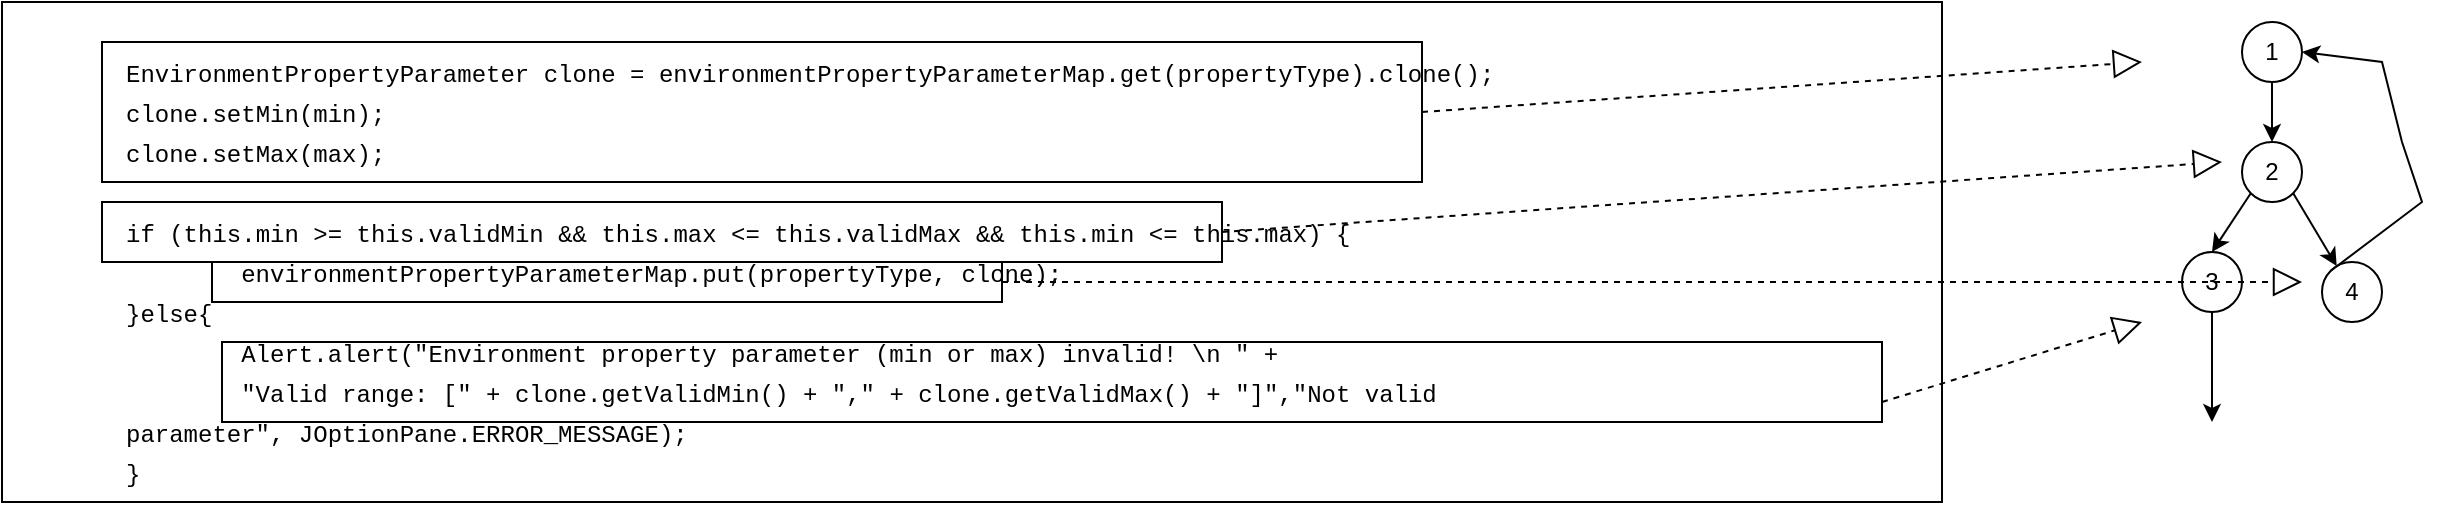 <mxfile version="20.6.0" type="device"><diagram id="JAawn5VvNUsUhoJ8r_4r" name="Page-1"><mxGraphModel dx="1632" dy="376" grid="1" gridSize="10" guides="1" tooltips="1" connect="1" arrows="1" fold="1" page="1" pageScale="1" pageWidth="850" pageHeight="1100" math="0" shadow="0"><root><mxCell id="0"/><mxCell id="1" parent="0"/><mxCell id="3Siyv3YfE_DfTFpsKfaN-4" value="&lt;table style=&quot;box-sizing: border-box; border-spacing: 0px; border-collapse: collapse; tab-size: 8; font-family: -apple-system, BlinkMacSystemFont, &amp;quot;Segoe UI&amp;quot;, &amp;quot;Noto Sans&amp;quot;, Helvetica, Arial, sans-serif, &amp;quot;Apple Color Emoji&amp;quot;, &amp;quot;Segoe UI Emoji&amp;quot;; font-size: 14px; font-style: normal; font-variant-ligatures: normal; font-variant-caps: normal; font-weight: 400; letter-spacing: normal; orphans: 2; text-align: start; text-transform: none; widows: 2; word-spacing: 0px; -webkit-text-stroke-width: 0px; text-decoration-thickness: initial; text-decoration-style: initial; text-decoration-color: initial;&quot; data-tagsearch-path=&quot;Code/src/main/java/com/ucc/ControlSystem/ControlSystem/InputParameters/InputParameterProcessor.java&quot; data-tagsearch-lang=&quot;Java&quot; data-paste-markdown-skip=&quot;&quot; data-tab-size=&quot;8&quot; class=&quot;highlight tab-size js-file-line-container js-code-nav-container js-tagsearch-file&quot; data-hpc=&quot;&quot;&gt;&lt;tbody style=&quot;box-sizing: border-box;&quot;&gt;&lt;tr style=&quot;box-sizing: border-box;&quot;&gt;&lt;td style=&quot;box-sizing: border-box; padding: 0px 10px; position: relative; line-height: 20px; vertical-align: top; display: table-cell; overflow: visible; font-family: ui-monospace, SFMono-Regular, &amp;quot;SF Mono&amp;quot;, Menlo, Consolas, &amp;quot;Liberation Mono&amp;quot;, monospace; font-size: 12px; color: var(--color-fg-default); overflow-wrap: anywhere;&quot; class=&quot;blob-code blob-code-inner js-file-line&quot; id=&quot;LC93&quot;&gt;&lt;span style=&quot;&quot;&gt;&lt;/span&gt;&lt;br&gt;&lt;/td&gt;&lt;/tr&gt;&lt;tr style=&quot;box-sizing: border-box; background-color: transparent;&quot;&gt;&lt;td style=&quot;box-sizing: border-box; padding: 0px 10px; position: relative; width: 50px; min-width: 50px; font-family: ui-monospace, SFMono-Regular, &amp;quot;SF Mono&amp;quot;, Menlo, Consolas, &amp;quot;Liberation Mono&amp;quot;, monospace; font-size: 12px; line-height: 20px; color: var(--color-fg-subtle); text-align: right; vertical-align: top; cursor: pointer; user-select: none;&quot; data-line-number=&quot;94&quot; class=&quot;blob-num js-line-number js-code-nav-line-number js-blob-rnum&quot; id=&quot;L94&quot;&gt;&lt;/td&gt;&lt;td style=&quot;box-sizing: border-box; padding: 0px 10px; position: relative; line-height: 20px; vertical-align: top; display: table-cell; overflow: visible; font-family: ui-monospace, SFMono-Regular, &amp;quot;SF Mono&amp;quot;, Menlo, Consolas, &amp;quot;Liberation Mono&amp;quot;, monospace; font-size: 12px; overflow-wrap: anywhere;&quot; class=&quot;blob-code blob-code-inner js-file-line&quot; id=&quot;LC94&quot;&gt;        &lt;span style=&quot;box-sizing: border-box;&quot; class=&quot;pl-s1&quot;&gt;EnvironmentPropertyParameter clone = environmentPropertyParameterMap.&lt;span style=&quot;box-sizing: border-box;&quot; class=&quot;pl-en&quot;&gt;get&lt;/span&gt;(&lt;span style=&quot;box-sizing: border-box;&quot; class=&quot;pl-s1&quot;&gt;propertyType&lt;/span&gt;).&lt;span style=&quot;box-sizing: border-box;&quot; class=&quot;pl-en&quot;&gt;clone&lt;/span&gt;();&lt;br&gt;&lt;/span&gt;clone&lt;span style=&quot;background-color: transparent;&quot;&gt;.&lt;/span&gt;&lt;span style=&quot;color: var(--color-prettylights-syntax-entity); background-color: transparent; box-sizing: border-box;&quot; class=&quot;pl-en&quot;&gt;setMin&lt;/span&gt;&lt;span style=&quot;color: var(--color-fg-default); background-color: transparent;&quot;&gt;(&lt;/span&gt;&lt;span style=&quot;color: var(--color-fg-default); background-color: transparent; box-sizing: border-box;&quot; class=&quot;pl-s1&quot;&gt;min&lt;/span&gt;&lt;span style=&quot;color: var(--color-fg-default); background-color: transparent;&quot;&gt;);&lt;/span&gt;&lt;/td&gt;&lt;/tr&gt;&lt;tr style=&quot;box-sizing: border-box;&quot;&gt;&lt;td style=&quot;box-sizing: border-box; padding: 0px 10px; position: relative; width: 50px; min-width: 50px; font-family: ui-monospace, SFMono-Regular, &amp;quot;SF Mono&amp;quot;, Menlo, Consolas, &amp;quot;Liberation Mono&amp;quot;, monospace; font-size: 12px; line-height: 20px; color: var(--color-fg-subtle); text-align: right; vertical-align: top; cursor: pointer; user-select: none;&quot; data-line-number=&quot;95&quot; class=&quot;blob-num js-line-number js-code-nav-line-number js-blob-rnum&quot; id=&quot;L95&quot;&gt;&lt;/td&gt;&lt;td style=&quot;box-sizing: border-box; padding: 0px 10px; position: relative; line-height: 20px; vertical-align: top; display: table-cell; overflow: visible; font-family: ui-monospace, SFMono-Regular, &amp;quot;SF Mono&amp;quot;, Menlo, Consolas, &amp;quot;Liberation Mono&amp;quot;, monospace; font-size: 12px; color: var(--color-fg-default); overflow-wrap: anywhere;&quot; class=&quot;blob-code blob-code-inner js-file-line&quot; id=&quot;LC95&quot;&gt;        &lt;span style=&quot;box-sizing: border-box;&quot; class=&quot;pl-s1&quot;&gt;clone&lt;/span&gt;.&lt;span style=&quot;box-sizing: border-box; color: var(--color-prettylights-syntax-entity);&quot; class=&quot;pl-en&quot;&gt;setMax&lt;/span&gt;(&lt;span style=&quot;box-sizing: border-box;&quot; class=&quot;pl-s1&quot;&gt;max&lt;/span&gt;);&lt;/td&gt;&lt;/tr&gt;&lt;tr style=&quot;box-sizing: border-box; background-color: transparent;&quot;&gt;&lt;td style=&quot;box-sizing: border-box; padding: 0px 10px; position: relative; width: 50px; min-width: 50px; font-family: ui-monospace, SFMono-Regular, &amp;quot;SF Mono&amp;quot;, Menlo, Consolas, &amp;quot;Liberation Mono&amp;quot;, monospace; font-size: 12px; line-height: 20px; color: var(--color-fg-subtle); text-align: right; vertical-align: top; cursor: pointer; user-select: none;&quot; data-line-number=&quot;96&quot; class=&quot;blob-num js-line-number js-code-nav-line-number js-blob-rnum&quot; id=&quot;L96&quot;&gt;&lt;/td&gt;&lt;td style=&quot;box-sizing: border-box; padding: 0px 10px; position: relative; line-height: 20px; vertical-align: top; display: table-cell; overflow: visible; font-family: ui-monospace, SFMono-Regular, &amp;quot;SF Mono&amp;quot;, Menlo, Consolas, &amp;quot;Liberation Mono&amp;quot;, monospace; font-size: 12px; color: var(--color-fg-default); overflow-wrap: anywhere;&quot; class=&quot;blob-code blob-code-inner js-file-line&quot; id=&quot;LC96&quot;&gt;&lt;br&gt;&lt;/td&gt;&lt;/tr&gt;&lt;tr style=&quot;box-sizing: border-box;&quot;&gt;&lt;td style=&quot;box-sizing: border-box; padding: 0px 10px; position: relative; width: 50px; min-width: 50px; font-family: ui-monospace, SFMono-Regular, &amp;quot;SF Mono&amp;quot;, Menlo, Consolas, &amp;quot;Liberation Mono&amp;quot;, monospace; font-size: 12px; line-height: 20px; color: var(--color-fg-subtle); text-align: right; vertical-align: top; cursor: pointer; user-select: none;&quot; data-line-number=&quot;97&quot; class=&quot;blob-num js-line-number js-code-nav-line-number js-blob-rnum&quot; id=&quot;L97&quot;&gt;&lt;/td&gt;&lt;td style=&quot;box-sizing: border-box; padding: 0px 10px; position: relative; line-height: 20px; vertical-align: top; display: table-cell; overflow: visible; font-family: ui-monospace, SFMono-Regular, &amp;quot;SF Mono&amp;quot;, Menlo, Consolas, &amp;quot;Liberation Mono&amp;quot;, monospace; font-size: 12px; overflow-wrap: anywhere;&quot; class=&quot;blob-code blob-code-inner js-file-line&quot; id=&quot;LC97&quot;&gt;        &lt;span style=&quot;color: var(--color-prettylights-syntax-keyword); box-sizing: border-box;&quot; class=&quot;pl-k&quot;&gt;if&lt;/span&gt;&lt;font color=&quot;rgba(0, 0, 0, 0)&quot;&gt; &lt;/font&gt;(this.&lt;span style=&quot;box-sizing: border-box;&quot; class=&quot;pl-s1&quot;&gt;min&lt;/span&gt; &amp;gt;= &lt;span style=&quot;box-sizing: border-box;&quot; class=&quot;pl-smi&quot;&gt;this&lt;/span&gt;.&lt;span style=&quot;box-sizing: border-box;&quot; class=&quot;pl-s1&quot;&gt;validMin&lt;/span&gt; &amp;amp;&amp;amp; &lt;span style=&quot;box-sizing: border-box;&quot; class=&quot;pl-smi&quot;&gt;this&lt;/span&gt;.&lt;span style=&quot;box-sizing: border-box;&quot; class=&quot;pl-s1&quot;&gt;max&lt;/span&gt; &amp;lt;= &lt;span style=&quot;box-sizing: border-box;&quot; class=&quot;pl-smi&quot;&gt;this&lt;/span&gt;.&lt;span style=&quot;box-sizing: border-box;&quot; class=&quot;pl-s1&quot;&gt;validMax&lt;/span&gt; &amp;amp;&amp;amp; &lt;span style=&quot;box-sizing: border-box;&quot; class=&quot;pl-smi&quot;&gt;this&lt;/span&gt;.&lt;span style=&quot;box-sizing: border-box;&quot; class=&quot;pl-s1&quot;&gt;min&lt;/span&gt; &amp;lt;= &lt;span style=&quot;box-sizing: border-box;&quot; class=&quot;pl-smi&quot;&gt;this&lt;/span&gt;.&lt;span style=&quot;box-sizing: border-box;&quot; class=&quot;pl-s1&quot;&gt;max&lt;/span&gt;) {&lt;br&gt;&lt;/td&gt;&lt;/tr&gt;&lt;tr style=&quot;box-sizing: border-box; background-color: transparent;&quot;&gt;&lt;td style=&quot;box-sizing: border-box; padding: 0px 10px; position: relative; width: 50px; min-width: 50px; font-family: ui-monospace, SFMono-Regular, &amp;quot;SF Mono&amp;quot;, Menlo, Consolas, &amp;quot;Liberation Mono&amp;quot;, monospace; font-size: 12px; line-height: 20px; color: var(--color-fg-subtle); text-align: right; vertical-align: top; cursor: pointer; user-select: none;&quot; data-line-number=&quot;98&quot; class=&quot;blob-num js-line-number js-code-nav-line-number js-blob-rnum&quot; id=&quot;L98&quot;&gt;&lt;/td&gt;&lt;td style=&quot;box-sizing: border-box; padding: 0px 10px; position: relative; line-height: 20px; vertical-align: top; display: table-cell; overflow: visible; font-family: ui-monospace, SFMono-Regular, &amp;quot;SF Mono&amp;quot;, Menlo, Consolas, &amp;quot;Liberation Mono&amp;quot;, monospace; font-size: 12px; color: var(--color-fg-default); overflow-wrap: anywhere;&quot; class=&quot;blob-code blob-code-inner js-file-line&quot; id=&quot;LC98&quot;&gt;            &lt;span style=&quot;box-sizing: border-box;&quot; class=&quot;pl-s1&quot;&gt;&lt;span style=&quot;white-space: pre;&quot;&gt;&#9;&lt;/span&gt;environmentPropertyParameterMap&lt;/span&gt;.&lt;span style=&quot;box-sizing: border-box; color: var(--color-prettylights-syntax-entity);&quot; class=&quot;pl-en&quot;&gt;put&lt;/span&gt;(&lt;span style=&quot;box-sizing: border-box;&quot; class=&quot;pl-s1&quot;&gt;propertyType&lt;/span&gt;, &lt;span style=&quot;box-sizing: border-box;&quot; class=&quot;pl-s1&quot;&gt;clone&lt;/span&gt;);&lt;/td&gt;&lt;/tr&gt;&lt;tr style=&quot;box-sizing: border-box;&quot;&gt;&lt;td style=&quot;box-sizing: border-box; padding: 0px 10px; position: relative; width: 50px; min-width: 50px; font-family: ui-monospace, SFMono-Regular, &amp;quot;SF Mono&amp;quot;, Menlo, Consolas, &amp;quot;Liberation Mono&amp;quot;, monospace; font-size: 12px; line-height: 20px; color: var(--color-fg-subtle); text-align: right; vertical-align: top; cursor: pointer; user-select: none;&quot; data-line-number=&quot;99&quot; class=&quot;blob-num js-line-number js-code-nav-line-number js-blob-rnum&quot; id=&quot;L99&quot;&gt;&lt;/td&gt;&lt;td style=&quot;box-sizing: border-box; padding: 0px 10px; position: relative; line-height: 20px; vertical-align: top; display: table-cell; overflow: visible; font-family: ui-monospace, SFMono-Regular, &amp;quot;SF Mono&amp;quot;, Menlo, Consolas, &amp;quot;Liberation Mono&amp;quot;, monospace; font-size: 12px; color: var(--color-fg-default); overflow-wrap: anywhere;&quot; class=&quot;blob-code blob-code-inner js-file-line&quot; id=&quot;LC99&quot;&gt;        }&lt;span style=&quot;box-sizing: border-box; color: var(--color-prettylights-syntax-keyword);&quot; class=&quot;pl-k&quot;&gt;else&lt;/span&gt;{&lt;/td&gt;&lt;/tr&gt;&lt;tr style=&quot;box-sizing: border-box; background-color: transparent;&quot;&gt;&lt;td style=&quot;box-sizing: border-box; padding: 0px 10px; position: relative; width: 50px; min-width: 50px; font-family: ui-monospace, SFMono-Regular, &amp;quot;SF Mono&amp;quot;, Menlo, Consolas, &amp;quot;Liberation Mono&amp;quot;, monospace; font-size: 12px; line-height: 20px; color: var(--color-fg-subtle); text-align: right; vertical-align: top; cursor: pointer; user-select: none;&quot; data-line-number=&quot;100&quot; class=&quot;blob-num js-line-number js-code-nav-line-number js-blob-rnum&quot; id=&quot;L100&quot;&gt;&lt;/td&gt;&lt;td style=&quot;box-sizing: border-box; padding: 0px 10px; position: relative; line-height: 20px; vertical-align: top; display: table-cell; overflow: visible; font-family: ui-monospace, SFMono-Regular, &amp;quot;SF Mono&amp;quot;, Menlo, Consolas, &amp;quot;Liberation Mono&amp;quot;, monospace; font-size: 12px; color: var(--color-fg-default); overflow-wrap: anywhere;&quot; class=&quot;blob-code blob-code-inner js-file-line&quot; id=&quot;LC100&quot;&gt;            &lt;span style=&quot;box-sizing: border-box;&quot; class=&quot;pl-s1&quot;&gt;&lt;span style=&quot;white-space: pre;&quot;&gt;&#9;&lt;/span&gt;Alert&lt;/span&gt;.&lt;span style=&quot;box-sizing: border-box; color: var(--color-prettylights-syntax-entity);&quot; class=&quot;pl-en&quot;&gt;alert&lt;/span&gt;(&lt;span style=&quot;box-sizing: border-box; color: var(--color-prettylights-syntax-string);&quot; class=&quot;pl-s&quot;&gt;&quot;Environment property parameter (min or max) invalid! \n &quot;&lt;/span&gt; +&lt;/td&gt;&lt;/tr&gt;&lt;tr style=&quot;box-sizing: border-box;&quot;&gt;&lt;td style=&quot;box-sizing: border-box; padding: 0px 10px; position: relative; width: 50px; min-width: 50px; font-family: ui-monospace, SFMono-Regular, &amp;quot;SF Mono&amp;quot;, Menlo, Consolas, &amp;quot;Liberation Mono&amp;quot;, monospace; font-size: 12px; line-height: 20px; color: var(--color-fg-subtle); text-align: right; vertical-align: top; cursor: pointer; user-select: none;&quot; data-line-number=&quot;101&quot; class=&quot;blob-num js-line-number js-code-nav-line-number js-blob-rnum&quot; id=&quot;L101&quot;&gt;&lt;/td&gt;&lt;td style=&quot;box-sizing: border-box; padding: 0px 10px; position: relative; line-height: 20px; vertical-align: top; display: table-cell; overflow: visible; font-family: ui-monospace, SFMono-Regular, &amp;quot;SF Mono&amp;quot;, Menlo, Consolas, &amp;quot;Liberation Mono&amp;quot;, monospace; font-size: 12px; color: var(--color-fg-default); overflow-wrap: anywhere;&quot; class=&quot;blob-code blob-code-inner js-file-line&quot; id=&quot;LC101&quot;&gt;                    &lt;span style=&quot;box-sizing: border-box; color: var(--color-prettylights-syntax-string);&quot; class=&quot;pl-s&quot;&gt;&lt;span style=&quot;white-space: pre;&quot;&gt;&#9;&lt;/span&gt;&quot;Valid range: [&quot;&lt;/span&gt; + &lt;span style=&quot;box-sizing: border-box;&quot; class=&quot;pl-s1&quot;&gt;clone&lt;/span&gt;.&lt;span style=&quot;box-sizing: border-box; color: var(--color-prettylights-syntax-entity);&quot; class=&quot;pl-en&quot;&gt;getValidMin&lt;/span&gt;() + &lt;span style=&quot;box-sizing: border-box; color: var(--color-prettylights-syntax-string);&quot; class=&quot;pl-s&quot;&gt;&quot;,&quot;&lt;/span&gt; + &lt;span style=&quot;box-sizing: border-box;&quot; class=&quot;pl-s1&quot;&gt;clone&lt;/span&gt;.&lt;span style=&quot;box-sizing: border-box; color: var(--color-prettylights-syntax-entity);&quot; class=&quot;pl-en&quot;&gt;getValidMax&lt;/span&gt;() + &lt;span style=&quot;box-sizing: border-box; color: var(--color-prettylights-syntax-string);&quot; class=&quot;pl-s&quot;&gt;&quot;]&quot;&lt;/span&gt;,&lt;span style=&quot;box-sizing: border-box; color: var(--color-prettylights-syntax-string);&quot; class=&quot;pl-s&quot;&gt;&quot;Not valid parameter&quot;&lt;/span&gt;,&amp;nbsp;&lt;span style=&quot;box-sizing: border-box; color: var(--color-prettylights-syntax-storage-modifier-import);&quot; class=&quot;pl-smi&quot;&gt;JOptionPane&lt;/span&gt;.&lt;span style=&quot;box-sizing: border-box; color: var(--color-prettylights-syntax-constant);&quot; class=&quot;pl-c1&quot;&gt;ERROR_MESSAGE&lt;/span&gt;);&lt;/td&gt;&lt;/tr&gt;&lt;tr style=&quot;box-sizing: border-box; background-color: transparent;&quot;&gt;&lt;td style=&quot;box-sizing: border-box; padding: 0px 10px; position: relative; width: 50px; min-width: 50px; font-family: ui-monospace, SFMono-Regular, &amp;quot;SF Mono&amp;quot;, Menlo, Consolas, &amp;quot;Liberation Mono&amp;quot;, monospace; font-size: 12px; line-height: 20px; color: var(--color-fg-subtle); text-align: right; vertical-align: top; cursor: pointer; user-select: none;&quot; data-line-number=&quot;102&quot; class=&quot;blob-num js-line-number js-code-nav-line-number js-blob-rnum&quot; id=&quot;L102&quot;&gt;&lt;/td&gt;&lt;td style=&quot;box-sizing: border-box; padding: 0px 10px; position: relative; line-height: 20px; vertical-align: top; display: table-cell; overflow: visible; font-family: ui-monospace, SFMono-Regular, &amp;quot;SF Mono&amp;quot;, Menlo, Consolas, &amp;quot;Liberation Mono&amp;quot;, monospace; font-size: 12px; color: var(--color-fg-default); overflow-wrap: anywhere;&quot; class=&quot;blob-code blob-code-inner js-file-line&quot; id=&quot;LC102&quot;&gt;        }&lt;/td&gt;&lt;/tr&gt;&lt;/tbody&gt;&lt;/table&gt;" style="text;whiteSpace=wrap;html=1;strokeColor=#000000;" vertex="1" parent="1"><mxGeometry x="-650" width="970" height="250" as="geometry"/></mxCell><mxCell id="3Siyv3YfE_DfTFpsKfaN-15" value="" style="rounded=0;whiteSpace=wrap;html=1;labelBackgroundColor=none;strokeColor=#000000;fontColor=#000000;fillColor=none;" vertex="1" parent="1"><mxGeometry x="-540" y="170" width="830" height="40" as="geometry"/></mxCell><mxCell id="3Siyv3YfE_DfTFpsKfaN-14" value="" style="rounded=0;whiteSpace=wrap;html=1;labelBackgroundColor=none;strokeColor=#000000;fontColor=#000000;fillColor=none;" vertex="1" parent="1"><mxGeometry x="-545" y="130" width="395" height="20" as="geometry"/></mxCell><mxCell id="3Siyv3YfE_DfTFpsKfaN-13" value="" style="rounded=0;whiteSpace=wrap;html=1;labelBackgroundColor=none;strokeColor=#000000;fontColor=#000000;fillColor=none;" vertex="1" parent="1"><mxGeometry x="-600" y="100" width="560" height="30" as="geometry"/></mxCell><mxCell id="3Siyv3YfE_DfTFpsKfaN-12" value="" style="rounded=0;whiteSpace=wrap;html=1;labelBackgroundColor=none;strokeColor=#000000;fontColor=#000000;fillColor=none;" vertex="1" parent="1"><mxGeometry x="-600" y="20" width="660" height="70" as="geometry"/></mxCell><mxCell id="3Siyv3YfE_DfTFpsKfaN-3" style="edgeStyle=orthogonalEdgeStyle;rounded=0;orthogonalLoop=1;jettySize=auto;html=1;" edge="1" parent="1" source="3Siyv3YfE_DfTFpsKfaN-1" target="3Siyv3YfE_DfTFpsKfaN-2"><mxGeometry relative="1" as="geometry"/></mxCell><mxCell id="3Siyv3YfE_DfTFpsKfaN-1" value="1" style="ellipse;whiteSpace=wrap;html=1;aspect=fixed;" vertex="1" parent="1"><mxGeometry x="470" y="10" width="30" height="30" as="geometry"/></mxCell><mxCell id="3Siyv3YfE_DfTFpsKfaN-2" value="2" style="ellipse;whiteSpace=wrap;html=1;aspect=fixed;" vertex="1" parent="1"><mxGeometry x="470" y="70" width="30" height="30" as="geometry"/></mxCell><mxCell id="3Siyv3YfE_DfTFpsKfaN-5" value="4" style="ellipse;whiteSpace=wrap;html=1;aspect=fixed;labelBackgroundColor=none;strokeColor=#000000;fontColor=#000000;" vertex="1" parent="1"><mxGeometry x="510" y="130" width="30" height="30" as="geometry"/></mxCell><mxCell id="3Siyv3YfE_DfTFpsKfaN-6" value="3" style="ellipse;whiteSpace=wrap;html=1;aspect=fixed;labelBackgroundColor=none;strokeColor=#000000;fontColor=#000000;" vertex="1" parent="1"><mxGeometry x="440" y="125" width="30" height="30" as="geometry"/></mxCell><mxCell id="3Siyv3YfE_DfTFpsKfaN-7" value="" style="endArrow=classic;html=1;rounded=0;fontColor=#000000;exitX=1;exitY=1;exitDx=0;exitDy=0;" edge="1" parent="1" source="3Siyv3YfE_DfTFpsKfaN-2" target="3Siyv3YfE_DfTFpsKfaN-5"><mxGeometry width="50" height="50" relative="1" as="geometry"><mxPoint x="500" y="250" as="sourcePoint"/><mxPoint x="550" y="200" as="targetPoint"/></mxGeometry></mxCell><mxCell id="3Siyv3YfE_DfTFpsKfaN-8" value="" style="endArrow=classic;html=1;rounded=0;fontColor=#000000;exitX=0;exitY=1;exitDx=0;exitDy=0;entryX=0.5;entryY=0;entryDx=0;entryDy=0;" edge="1" parent="1" source="3Siyv3YfE_DfTFpsKfaN-2" target="3Siyv3YfE_DfTFpsKfaN-6"><mxGeometry width="50" height="50" relative="1" as="geometry"><mxPoint x="500" y="250" as="sourcePoint"/><mxPoint x="550" y="200" as="targetPoint"/></mxGeometry></mxCell><mxCell id="3Siyv3YfE_DfTFpsKfaN-10" value="" style="endArrow=classic;html=1;rounded=0;fontColor=#000000;exitX=0.5;exitY=1;exitDx=0;exitDy=0;" edge="1" parent="1" source="3Siyv3YfE_DfTFpsKfaN-6"><mxGeometry width="50" height="50" relative="1" as="geometry"><mxPoint x="490" y="260" as="sourcePoint"/><mxPoint x="455" y="210" as="targetPoint"/></mxGeometry></mxCell><mxCell id="3Siyv3YfE_DfTFpsKfaN-11" value="" style="endArrow=classic;html=1;rounded=0;fontColor=#000000;entryX=0;entryY=0;entryDx=0;entryDy=0;exitX=0;exitY=0;exitDx=0;exitDy=0;" edge="1" parent="1" source="3Siyv3YfE_DfTFpsKfaN-5"><mxGeometry width="50" height="50" relative="1" as="geometry"><mxPoint x="240" y="150" as="sourcePoint"/><mxPoint x="500" y="25" as="targetPoint"/><Array as="points"><mxPoint x="560" y="100"/><mxPoint x="550" y="70"/><mxPoint x="540" y="30"/></Array></mxGeometry></mxCell><mxCell id="3Siyv3YfE_DfTFpsKfaN-20" value="" style="endArrow=block;dashed=1;endFill=0;endSize=12;html=1;rounded=0;fontColor=#000000;exitX=1;exitY=0.5;exitDx=0;exitDy=0;" edge="1" parent="1" source="3Siyv3YfE_DfTFpsKfaN-12"><mxGeometry width="160" relative="1" as="geometry"><mxPoint x="50" y="100" as="sourcePoint"/><mxPoint x="420" y="30" as="targetPoint"/></mxGeometry></mxCell><mxCell id="3Siyv3YfE_DfTFpsKfaN-21" value="" style="endArrow=block;dashed=1;endFill=0;endSize=12;html=1;rounded=0;fontColor=#000000;exitX=1;exitY=0.5;exitDx=0;exitDy=0;" edge="1" parent="1" source="3Siyv3YfE_DfTFpsKfaN-13"><mxGeometry width="160" relative="1" as="geometry"><mxPoint x="50" y="100" as="sourcePoint"/><mxPoint x="460" y="80" as="targetPoint"/></mxGeometry></mxCell><mxCell id="3Siyv3YfE_DfTFpsKfaN-22" value="" style="endArrow=block;dashed=1;endFill=0;endSize=12;html=1;rounded=0;fontColor=#000000;exitX=1;exitY=0.5;exitDx=0;exitDy=0;" edge="1" parent="1" source="3Siyv3YfE_DfTFpsKfaN-14"><mxGeometry width="160" relative="1" as="geometry"><mxPoint x="50" y="100" as="sourcePoint"/><mxPoint x="500" y="140" as="targetPoint"/></mxGeometry></mxCell><mxCell id="3Siyv3YfE_DfTFpsKfaN-23" value="" style="endArrow=block;dashed=1;endFill=0;endSize=12;html=1;rounded=0;fontColor=#000000;exitX=1;exitY=0.75;exitDx=0;exitDy=0;" edge="1" parent="1" source="3Siyv3YfE_DfTFpsKfaN-15"><mxGeometry width="160" relative="1" as="geometry"><mxPoint x="50" y="100" as="sourcePoint"/><mxPoint x="420" y="160" as="targetPoint"/></mxGeometry></mxCell></root></mxGraphModel></diagram></mxfile>